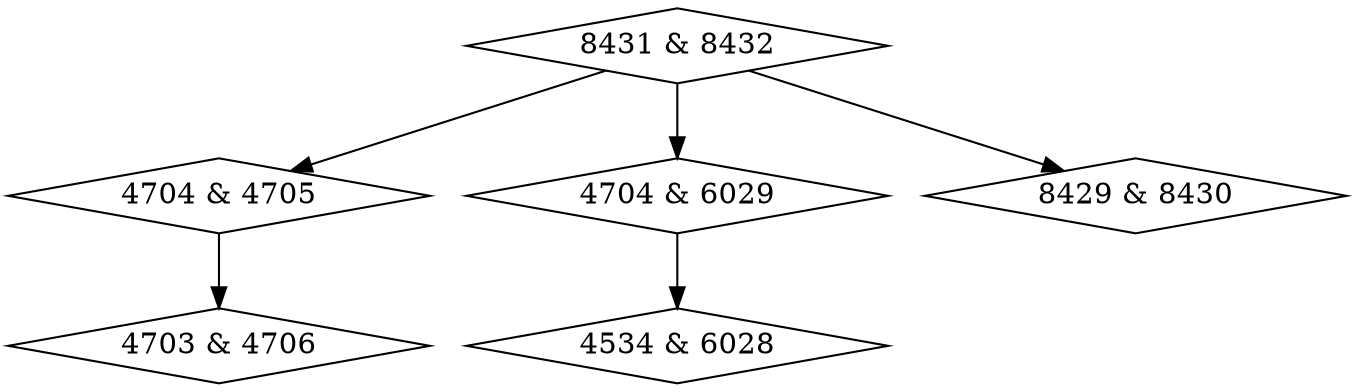 digraph {
0 [label = "4534 & 6028", shape = diamond];
1 [label = "4703 & 4706", shape = diamond];
2 [label = "4704 & 4705", shape = diamond];
3 [label = "4704 & 6029", shape = diamond];
4 [label = "8429 & 8430", shape = diamond];
5 [label = "8431 & 8432", shape = diamond];
2->1;
3->0;
5->2;
5->3;
5->4;
}

